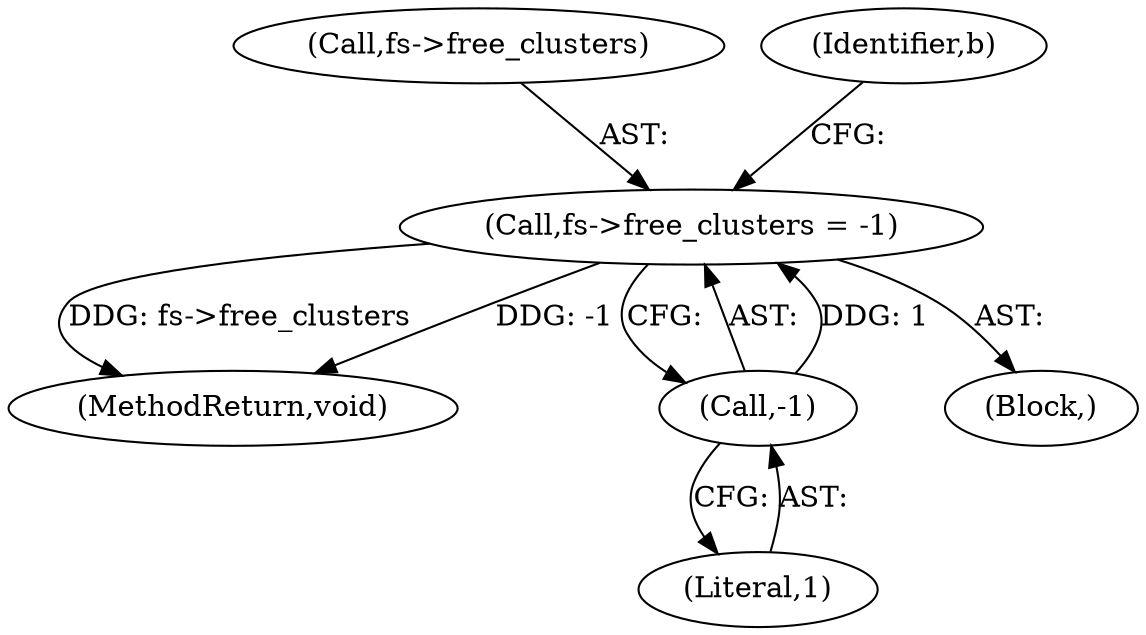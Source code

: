 digraph "0_dosfstools_e8eff147e9da1185f9afd5b25948153a3b97cf52_0@API" {
"1000332" [label="(Call,fs->free_clusters = -1)"];
"1000336" [label="(Call,-1)"];
"1000687" [label="(MethodReturn,void)"];
"1000337" [label="(Literal,1)"];
"1000336" [label="(Call,-1)"];
"1000332" [label="(Call,fs->free_clusters = -1)"];
"1000333" [label="(Call,fs->free_clusters)"];
"1000342" [label="(Identifier,b)"];
"1000117" [label="(Block,)"];
"1000332" -> "1000117"  [label="AST: "];
"1000332" -> "1000336"  [label="CFG: "];
"1000333" -> "1000332"  [label="AST: "];
"1000336" -> "1000332"  [label="AST: "];
"1000342" -> "1000332"  [label="CFG: "];
"1000332" -> "1000687"  [label="DDG: fs->free_clusters"];
"1000332" -> "1000687"  [label="DDG: -1"];
"1000336" -> "1000332"  [label="DDG: 1"];
"1000336" -> "1000337"  [label="CFG: "];
"1000337" -> "1000336"  [label="AST: "];
}
